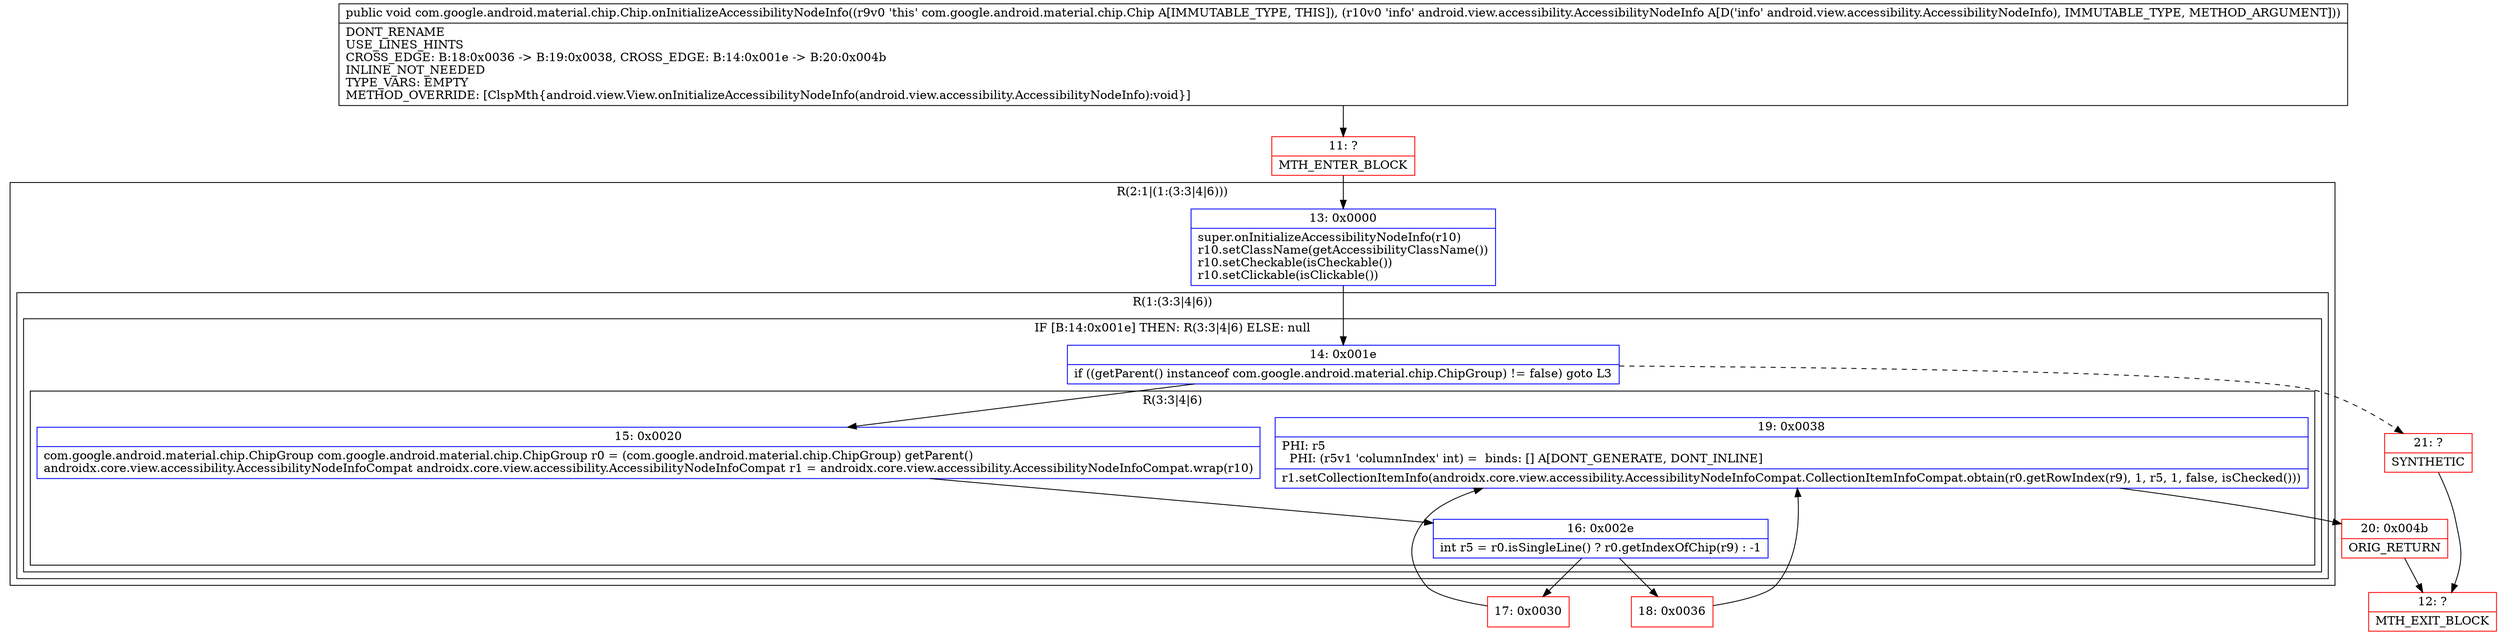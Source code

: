 digraph "CFG forcom.google.android.material.chip.Chip.onInitializeAccessibilityNodeInfo(Landroid\/view\/accessibility\/AccessibilityNodeInfo;)V" {
subgraph cluster_Region_1838729856 {
label = "R(2:1|(1:(3:3|4|6)))";
node [shape=record,color=blue];
Node_13 [shape=record,label="{13\:\ 0x0000|super.onInitializeAccessibilityNodeInfo(r10)\lr10.setClassName(getAccessibilityClassName())\lr10.setCheckable(isCheckable())\lr10.setClickable(isClickable())\l}"];
subgraph cluster_Region_1360742754 {
label = "R(1:(3:3|4|6))";
node [shape=record,color=blue];
subgraph cluster_IfRegion_1436147152 {
label = "IF [B:14:0x001e] THEN: R(3:3|4|6) ELSE: null";
node [shape=record,color=blue];
Node_14 [shape=record,label="{14\:\ 0x001e|if ((getParent() instanceof com.google.android.material.chip.ChipGroup) != false) goto L3\l}"];
subgraph cluster_Region_1631295725 {
label = "R(3:3|4|6)";
node [shape=record,color=blue];
Node_15 [shape=record,label="{15\:\ 0x0020|com.google.android.material.chip.ChipGroup com.google.android.material.chip.ChipGroup r0 = (com.google.android.material.chip.ChipGroup) getParent()\landroidx.core.view.accessibility.AccessibilityNodeInfoCompat androidx.core.view.accessibility.AccessibilityNodeInfoCompat r1 = androidx.core.view.accessibility.AccessibilityNodeInfoCompat.wrap(r10)\l}"];
Node_16 [shape=record,label="{16\:\ 0x002e|int r5 = r0.isSingleLine() ? r0.getIndexOfChip(r9) : \-1\l}"];
Node_19 [shape=record,label="{19\:\ 0x0038|PHI: r5 \l  PHI: (r5v1 'columnIndex' int) =  binds: [] A[DONT_GENERATE, DONT_INLINE]\l|r1.setCollectionItemInfo(androidx.core.view.accessibility.AccessibilityNodeInfoCompat.CollectionItemInfoCompat.obtain(r0.getRowIndex(r9), 1, r5, 1, false, isChecked()))\l}"];
}
}
}
}
Node_11 [shape=record,color=red,label="{11\:\ ?|MTH_ENTER_BLOCK\l}"];
Node_17 [shape=record,color=red,label="{17\:\ 0x0030}"];
Node_20 [shape=record,color=red,label="{20\:\ 0x004b|ORIG_RETURN\l}"];
Node_12 [shape=record,color=red,label="{12\:\ ?|MTH_EXIT_BLOCK\l}"];
Node_18 [shape=record,color=red,label="{18\:\ 0x0036}"];
Node_21 [shape=record,color=red,label="{21\:\ ?|SYNTHETIC\l}"];
MethodNode[shape=record,label="{public void com.google.android.material.chip.Chip.onInitializeAccessibilityNodeInfo((r9v0 'this' com.google.android.material.chip.Chip A[IMMUTABLE_TYPE, THIS]), (r10v0 'info' android.view.accessibility.AccessibilityNodeInfo A[D('info' android.view.accessibility.AccessibilityNodeInfo), IMMUTABLE_TYPE, METHOD_ARGUMENT]))  | DONT_RENAME\lUSE_LINES_HINTS\lCROSS_EDGE: B:18:0x0036 \-\> B:19:0x0038, CROSS_EDGE: B:14:0x001e \-\> B:20:0x004b\lINLINE_NOT_NEEDED\lTYPE_VARS: EMPTY\lMETHOD_OVERRIDE: [ClspMth\{android.view.View.onInitializeAccessibilityNodeInfo(android.view.accessibility.AccessibilityNodeInfo):void\}]\l}"];
MethodNode -> Node_11;Node_13 -> Node_14;
Node_14 -> Node_15;
Node_14 -> Node_21[style=dashed];
Node_15 -> Node_16;
Node_16 -> Node_17;
Node_16 -> Node_18;
Node_19 -> Node_20;
Node_11 -> Node_13;
Node_17 -> Node_19;
Node_20 -> Node_12;
Node_18 -> Node_19;
Node_21 -> Node_12;
}


